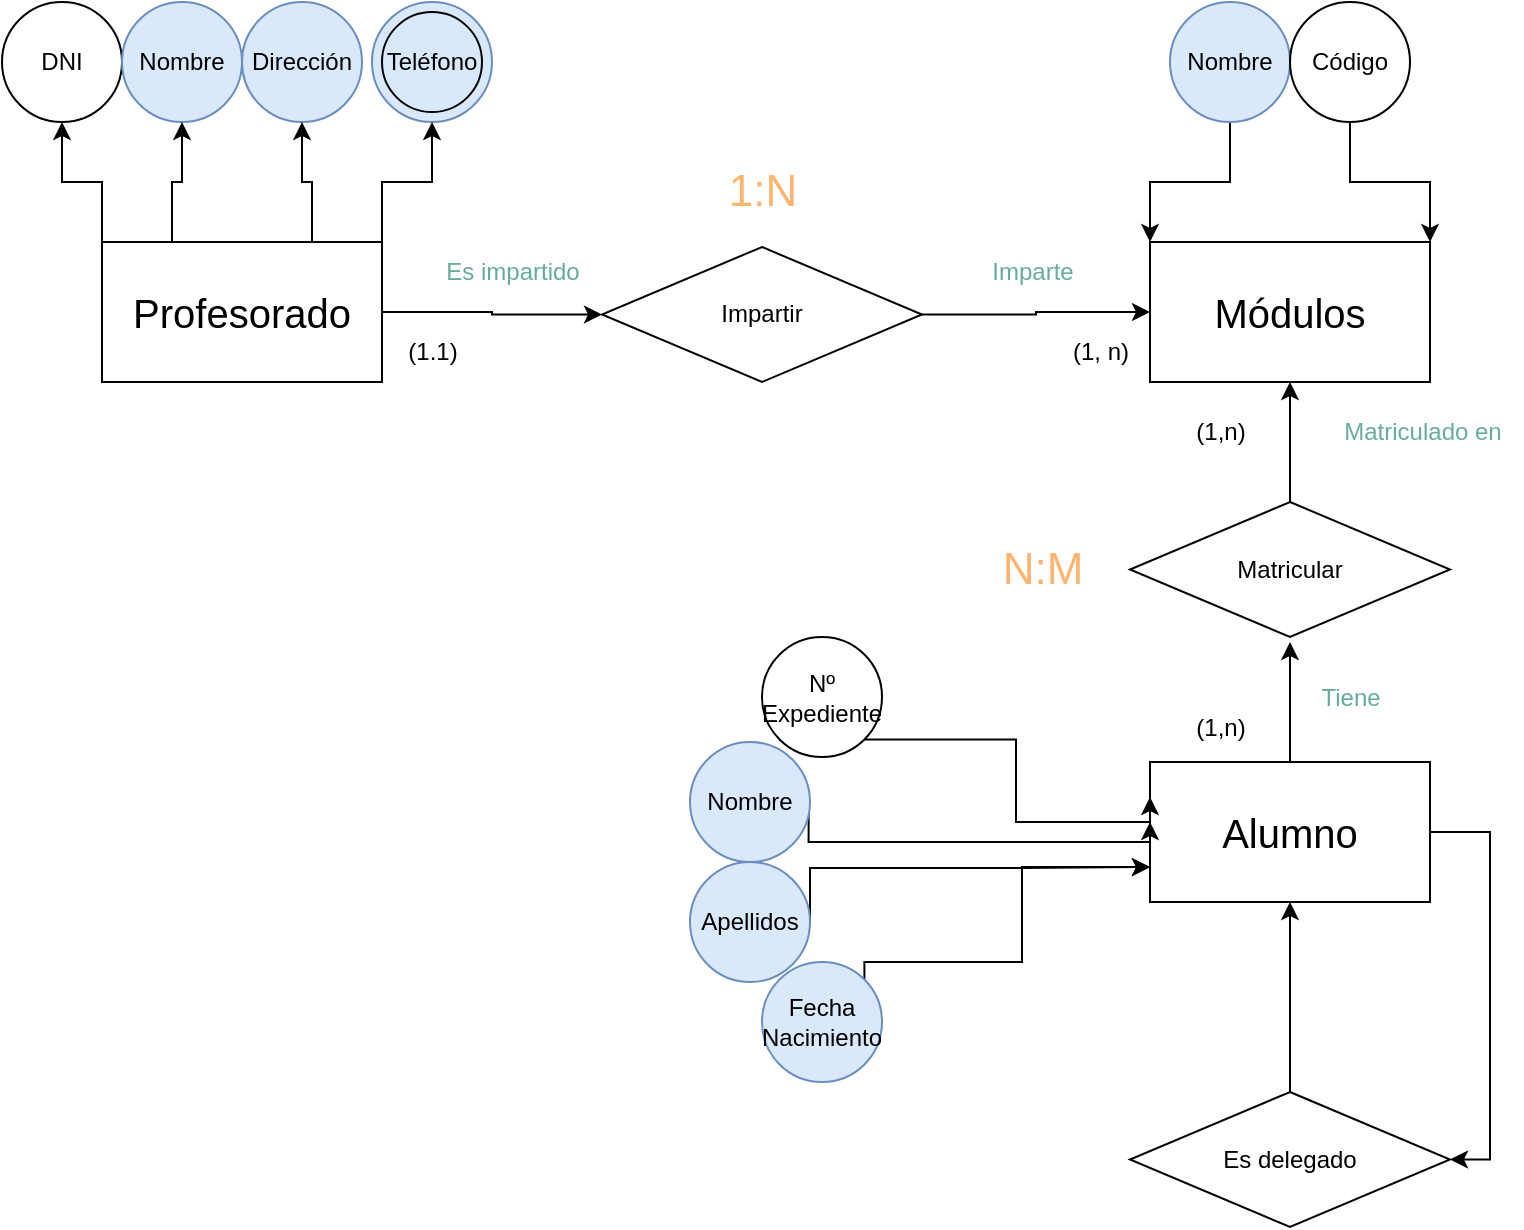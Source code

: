 <mxfile version="24.9.1">
  <diagram name="Página-1" id="SaOmk4jtE7JqLnAJ7gEJ">
    <mxGraphModel grid="1" page="1" gridSize="10" guides="1" tooltips="1" connect="1" arrows="1" fold="1" pageScale="1" pageWidth="827" pageHeight="1169" math="0" shadow="0">
      <root>
        <mxCell id="0" />
        <mxCell id="1" parent="0" />
        <mxCell id="Bj671aKj4cuTk_ouJR8m-1" value="DNI" style="ellipse;whiteSpace=wrap;html=1;aspect=fixed;" vertex="1" parent="1">
          <mxGeometry x="40" y="40" width="60" height="60" as="geometry" />
        </mxCell>
        <mxCell id="Bj671aKj4cuTk_ouJR8m-2" value="Nombre" style="ellipse;whiteSpace=wrap;html=1;aspect=fixed;fillColor=#dae8fc;strokeColor=#6c8ebf;" vertex="1" parent="1">
          <mxGeometry x="100" y="40" width="60" height="60" as="geometry" />
        </mxCell>
        <mxCell id="Bj671aKj4cuTk_ouJR8m-3" value="Dirección" style="ellipse;whiteSpace=wrap;html=1;aspect=fixed;fillColor=#dae8fc;strokeColor=#6c8ebf;" vertex="1" parent="1">
          <mxGeometry x="160" y="40" width="60" height="60" as="geometry" />
        </mxCell>
        <mxCell id="Bj671aKj4cuTk_ouJR8m-4" value="Teléfono" style="ellipse;whiteSpace=wrap;html=1;aspect=fixed;fillColor=#dae8fc;strokeColor=#6c8ebf;" vertex="1" parent="1">
          <mxGeometry x="225" y="40" width="60" height="60" as="geometry" />
        </mxCell>
        <mxCell id="Bj671aKj4cuTk_ouJR8m-6" style="edgeStyle=orthogonalEdgeStyle;rounded=0;orthogonalLoop=1;jettySize=auto;html=1;exitX=0;exitY=0;exitDx=0;exitDy=0;entryX=0.5;entryY=1;entryDx=0;entryDy=0;" edge="1" parent="1" source="Bj671aKj4cuTk_ouJR8m-5" target="Bj671aKj4cuTk_ouJR8m-1">
          <mxGeometry relative="1" as="geometry">
            <mxPoint x="70" y="110" as="targetPoint" />
          </mxGeometry>
        </mxCell>
        <mxCell id="Bj671aKj4cuTk_ouJR8m-9" style="edgeStyle=orthogonalEdgeStyle;rounded=0;orthogonalLoop=1;jettySize=auto;html=1;exitX=0.25;exitY=0;exitDx=0;exitDy=0;entryX=0.5;entryY=1;entryDx=0;entryDy=0;" edge="1" parent="1" source="Bj671aKj4cuTk_ouJR8m-5" target="Bj671aKj4cuTk_ouJR8m-2">
          <mxGeometry relative="1" as="geometry" />
        </mxCell>
        <mxCell id="Bj671aKj4cuTk_ouJR8m-10" style="edgeStyle=orthogonalEdgeStyle;rounded=0;orthogonalLoop=1;jettySize=auto;html=1;exitX=0.75;exitY=0;exitDx=0;exitDy=0;entryX=0.5;entryY=1;entryDx=0;entryDy=0;" edge="1" parent="1" source="Bj671aKj4cuTk_ouJR8m-5" target="Bj671aKj4cuTk_ouJR8m-3">
          <mxGeometry relative="1" as="geometry" />
        </mxCell>
        <mxCell id="Bj671aKj4cuTk_ouJR8m-11" style="edgeStyle=orthogonalEdgeStyle;rounded=0;orthogonalLoop=1;jettySize=auto;html=1;exitX=1;exitY=0;exitDx=0;exitDy=0;entryX=0.5;entryY=1;entryDx=0;entryDy=0;" edge="1" parent="1" source="Bj671aKj4cuTk_ouJR8m-5" target="Bj671aKj4cuTk_ouJR8m-4">
          <mxGeometry relative="1" as="geometry">
            <mxPoint x="250" y="110" as="targetPoint" />
          </mxGeometry>
        </mxCell>
        <mxCell id="Bj671aKj4cuTk_ouJR8m-13" style="edgeStyle=orthogonalEdgeStyle;rounded=0;orthogonalLoop=1;jettySize=auto;html=1;exitX=1;exitY=0.5;exitDx=0;exitDy=0;entryX=0;entryY=0.5;entryDx=0;entryDy=0;" edge="1" parent="1" source="Bj671aKj4cuTk_ouJR8m-5" target="Bj671aKj4cuTk_ouJR8m-12">
          <mxGeometry relative="1" as="geometry" />
        </mxCell>
        <mxCell id="Bj671aKj4cuTk_ouJR8m-5" value="&lt;font style=&quot;font-size: 20px;&quot;&gt;Profesorado&lt;/font&gt;" style="rounded=0;whiteSpace=wrap;html=1;" vertex="1" parent="1">
          <mxGeometry x="90" y="160" width="140" height="70" as="geometry" />
        </mxCell>
        <mxCell id="Bj671aKj4cuTk_ouJR8m-17" style="edgeStyle=orthogonalEdgeStyle;rounded=0;orthogonalLoop=1;jettySize=auto;html=1;exitX=1;exitY=0.5;exitDx=0;exitDy=0;entryX=0;entryY=0.5;entryDx=0;entryDy=0;" edge="1" parent="1" source="Bj671aKj4cuTk_ouJR8m-12" target="Bj671aKj4cuTk_ouJR8m-15">
          <mxGeometry relative="1" as="geometry" />
        </mxCell>
        <mxCell id="Bj671aKj4cuTk_ouJR8m-12" value="Impartir" style="rhombus;whiteSpace=wrap;html=1;" vertex="1" parent="1">
          <mxGeometry x="340" y="162.5" width="160" height="67.5" as="geometry" />
        </mxCell>
        <mxCell id="Bj671aKj4cuTk_ouJR8m-15" value="&lt;font style=&quot;font-size: 20px;&quot;&gt;Módulos&lt;/font&gt;" style="rounded=0;whiteSpace=wrap;html=1;" vertex="1" parent="1">
          <mxGeometry x="614" y="160" width="140" height="70" as="geometry" />
        </mxCell>
        <mxCell id="Bj671aKj4cuTk_ouJR8m-20" style="edgeStyle=orthogonalEdgeStyle;rounded=0;orthogonalLoop=1;jettySize=auto;html=1;exitX=0.5;exitY=1;exitDx=0;exitDy=0;entryX=0;entryY=0;entryDx=0;entryDy=0;" edge="1" parent="1" source="Bj671aKj4cuTk_ouJR8m-18" target="Bj671aKj4cuTk_ouJR8m-15">
          <mxGeometry relative="1" as="geometry" />
        </mxCell>
        <mxCell id="Bj671aKj4cuTk_ouJR8m-18" value="Nombre" style="ellipse;whiteSpace=wrap;html=1;aspect=fixed;fillColor=#dae8fc;strokeColor=#6c8ebf;" vertex="1" parent="1">
          <mxGeometry x="624" y="40" width="60" height="60" as="geometry" />
        </mxCell>
        <mxCell id="Bj671aKj4cuTk_ouJR8m-21" style="edgeStyle=orthogonalEdgeStyle;rounded=0;orthogonalLoop=1;jettySize=auto;html=1;exitX=0.5;exitY=1;exitDx=0;exitDy=0;entryX=1;entryY=0;entryDx=0;entryDy=0;" edge="1" parent="1" source="Bj671aKj4cuTk_ouJR8m-19" target="Bj671aKj4cuTk_ouJR8m-15">
          <mxGeometry relative="1" as="geometry" />
        </mxCell>
        <mxCell id="Bj671aKj4cuTk_ouJR8m-19" value="Código" style="ellipse;whiteSpace=wrap;html=1;aspect=fixed;" vertex="1" parent="1">
          <mxGeometry x="684" y="40" width="60" height="60" as="geometry" />
        </mxCell>
        <mxCell id="FVxKs1uN9uYGt-yJabyi-3" style="edgeStyle=orthogonalEdgeStyle;rounded=0;orthogonalLoop=1;jettySize=auto;html=1;exitX=0.5;exitY=0;exitDx=0;exitDy=0;entryX=0.5;entryY=1;entryDx=0;entryDy=0;" edge="1" parent="1" source="Bj671aKj4cuTk_ouJR8m-22" target="Bj671aKj4cuTk_ouJR8m-15">
          <mxGeometry relative="1" as="geometry">
            <mxPoint x="684" y="240" as="targetPoint" />
          </mxGeometry>
        </mxCell>
        <mxCell id="Bj671aKj4cuTk_ouJR8m-22" value="Matricular" style="rhombus;whiteSpace=wrap;html=1;" vertex="1" parent="1">
          <mxGeometry x="604" y="290" width="160" height="67.5" as="geometry" />
        </mxCell>
        <mxCell id="FVxKs1uN9uYGt-yJabyi-4" style="edgeStyle=orthogonalEdgeStyle;rounded=0;orthogonalLoop=1;jettySize=auto;html=1;exitX=0.5;exitY=0;exitDx=0;exitDy=0;" edge="1" parent="1" source="FVxKs1uN9uYGt-yJabyi-1">
          <mxGeometry relative="1" as="geometry">
            <mxPoint x="684" y="360" as="targetPoint" />
          </mxGeometry>
        </mxCell>
        <mxCell id="eZO-MektQqosMdwT9PB5-25" style="edgeStyle=orthogonalEdgeStyle;rounded=0;orthogonalLoop=1;jettySize=auto;html=1;exitX=1;exitY=0.5;exitDx=0;exitDy=0;entryX=1;entryY=0.5;entryDx=0;entryDy=0;" edge="1" parent="1" source="FVxKs1uN9uYGt-yJabyi-1" target="eZO-MektQqosMdwT9PB5-17">
          <mxGeometry relative="1" as="geometry" />
        </mxCell>
        <mxCell id="FVxKs1uN9uYGt-yJabyi-1" value="&lt;font style=&quot;font-size: 20px;&quot;&gt;Alumno&lt;/font&gt;" style="rounded=0;whiteSpace=wrap;html=1;" vertex="1" parent="1">
          <mxGeometry x="614" y="420" width="140" height="70" as="geometry" />
        </mxCell>
        <mxCell id="eZO-MektQqosMdwT9PB5-1" value="Teléfono" style="ellipse;whiteSpace=wrap;html=1;aspect=fixed;fillColor=#dae8fc;strokeColor=#030405;" vertex="1" parent="1">
          <mxGeometry x="230" y="45" width="50" height="50" as="geometry" />
        </mxCell>
        <mxCell id="eZO-MektQqosMdwT9PB5-2" value="Es impartido" style="text;html=1;align=center;verticalAlign=middle;resizable=0;points=[];autosize=1;strokeColor=none;fillColor=none;fontColor=#67AB9F;" vertex="1" parent="1">
          <mxGeometry x="250" y="160" width="90" height="30" as="geometry" />
        </mxCell>
        <mxCell id="eZO-MektQqosMdwT9PB5-3" value="Imparte" style="text;html=1;align=center;verticalAlign=middle;resizable=0;points=[];autosize=1;strokeColor=none;fillColor=none;fontColor=#67AB9F;" vertex="1" parent="1">
          <mxGeometry x="520" y="160" width="70" height="30" as="geometry" />
        </mxCell>
        <mxCell id="eZO-MektQqosMdwT9PB5-4" value="&lt;font color=&quot;#ffb570&quot;&gt;1:N&lt;/font&gt;" style="text;html=1;align=center;verticalAlign=middle;resizable=0;points=[];autosize=1;strokeColor=none;fillColor=none;fontSize=22;" vertex="1" parent="1">
          <mxGeometry x="390" y="115" width="60" height="40" as="geometry" />
        </mxCell>
        <mxCell id="eZO-MektQqosMdwT9PB5-5" value="(1.1)" style="text;html=1;align=center;verticalAlign=middle;resizable=0;points=[];autosize=1;strokeColor=none;fillColor=none;" vertex="1" parent="1">
          <mxGeometry x="230" y="200" width="50" height="30" as="geometry" />
        </mxCell>
        <mxCell id="eZO-MektQqosMdwT9PB5-8" value="(1, n)" style="text;html=1;align=center;verticalAlign=middle;resizable=0;points=[];autosize=1;strokeColor=none;fillColor=none;" vertex="1" parent="1">
          <mxGeometry x="564" y="200" width="50" height="30" as="geometry" />
        </mxCell>
        <mxCell id="eZO-MektQqosMdwT9PB5-9" value="Matriculado en" style="text;html=1;align=center;verticalAlign=middle;resizable=0;points=[];autosize=1;strokeColor=none;fillColor=none;fontColor=#67AB9F;" vertex="1" parent="1">
          <mxGeometry x="700" y="240" width="100" height="30" as="geometry" />
        </mxCell>
        <mxCell id="eZO-MektQqosMdwT9PB5-10" value="(1,n)" style="text;html=1;align=center;verticalAlign=middle;resizable=0;points=[];autosize=1;strokeColor=none;fillColor=none;" vertex="1" parent="1">
          <mxGeometry x="624" y="240" width="50" height="30" as="geometry" />
        </mxCell>
        <mxCell id="eZO-MektQqosMdwT9PB5-11" value="&lt;font color=&quot;#ffb570&quot; style=&quot;font-size: 22px;&quot;&gt;N:M&lt;/font&gt;" style="text;html=1;align=center;verticalAlign=middle;resizable=0;points=[];autosize=1;strokeColor=none;fillColor=none;" vertex="1" parent="1">
          <mxGeometry x="530" y="303.75" width="60" height="40" as="geometry" />
        </mxCell>
        <mxCell id="eZO-MektQqosMdwT9PB5-21" style="edgeStyle=orthogonalEdgeStyle;rounded=0;orthogonalLoop=1;jettySize=auto;html=1;exitX=0.989;exitY=0.422;exitDx=0;exitDy=0;exitPerimeter=0;" edge="1" parent="1" source="eZO-MektQqosMdwT9PB5-12">
          <mxGeometry relative="1" as="geometry">
            <mxPoint x="614" y="450" as="targetPoint" />
            <mxPoint x="448.0" y="450" as="sourcePoint" />
            <Array as="points">
              <mxPoint x="443" y="460" />
              <mxPoint x="614" y="460" />
            </Array>
          </mxGeometry>
        </mxCell>
        <mxCell id="eZO-MektQqosMdwT9PB5-12" value="Nombre" style="ellipse;whiteSpace=wrap;html=1;aspect=fixed;fillColor=#dae8fc;strokeColor=#6c8ebf;" vertex="1" parent="1">
          <mxGeometry x="384" y="410" width="60" height="60" as="geometry" />
        </mxCell>
        <mxCell id="eZO-MektQqosMdwT9PB5-20" style="edgeStyle=orthogonalEdgeStyle;rounded=0;orthogonalLoop=1;jettySize=auto;html=1;exitX=1;exitY=1;exitDx=0;exitDy=0;entryX=0;entryY=0.25;entryDx=0;entryDy=0;" edge="1" parent="1" source="eZO-MektQqosMdwT9PB5-13" target="FVxKs1uN9uYGt-yJabyi-1">
          <mxGeometry relative="1" as="geometry">
            <Array as="points">
              <mxPoint x="547" y="409" />
              <mxPoint x="547" y="450" />
              <mxPoint x="614" y="450" />
            </Array>
          </mxGeometry>
        </mxCell>
        <mxCell id="eZO-MektQqosMdwT9PB5-13" value="Nº Expediente" style="ellipse;whiteSpace=wrap;html=1;aspect=fixed;" vertex="1" parent="1">
          <mxGeometry x="420" y="357.5" width="60" height="60" as="geometry" />
        </mxCell>
        <mxCell id="eZO-MektQqosMdwT9PB5-22" style="edgeStyle=orthogonalEdgeStyle;rounded=0;orthogonalLoop=1;jettySize=auto;html=1;exitX=1;exitY=0.5;exitDx=0;exitDy=0;entryX=0;entryY=0.75;entryDx=0;entryDy=0;" edge="1" parent="1" source="eZO-MektQqosMdwT9PB5-14" target="FVxKs1uN9uYGt-yJabyi-1">
          <mxGeometry relative="1" as="geometry">
            <Array as="points">
              <mxPoint x="444" y="473" />
              <mxPoint x="550" y="473" />
            </Array>
          </mxGeometry>
        </mxCell>
        <mxCell id="eZO-MektQqosMdwT9PB5-14" value="Apellidos" style="ellipse;whiteSpace=wrap;html=1;aspect=fixed;fillColor=#dae8fc;strokeColor=#6c8ebf;" vertex="1" parent="1">
          <mxGeometry x="384" y="470" width="60" height="60" as="geometry" />
        </mxCell>
        <mxCell id="eZO-MektQqosMdwT9PB5-23" style="edgeStyle=orthogonalEdgeStyle;rounded=0;orthogonalLoop=1;jettySize=auto;html=1;entryX=0;entryY=0.75;entryDx=0;entryDy=0;exitX=1;exitY=0;exitDx=0;exitDy=0;" edge="1" parent="1" source="eZO-MektQqosMdwT9PB5-15" target="FVxKs1uN9uYGt-yJabyi-1">
          <mxGeometry relative="1" as="geometry">
            <Array as="points">
              <mxPoint x="471" y="520" />
              <mxPoint x="550" y="520" />
              <mxPoint x="550" y="473" />
            </Array>
          </mxGeometry>
        </mxCell>
        <mxCell id="eZO-MektQqosMdwT9PB5-15" value="Fecha Nacimiento" style="ellipse;whiteSpace=wrap;html=1;aspect=fixed;fillColor=#dae8fc;strokeColor=#6c8ebf;" vertex="1" parent="1">
          <mxGeometry x="420" y="520" width="60" height="60" as="geometry" />
        </mxCell>
        <mxCell id="eZO-MektQqosMdwT9PB5-24" style="edgeStyle=orthogonalEdgeStyle;rounded=0;orthogonalLoop=1;jettySize=auto;html=1;exitX=0.5;exitY=0;exitDx=0;exitDy=0;entryX=0.5;entryY=1;entryDx=0;entryDy=0;" edge="1" parent="1" source="eZO-MektQqosMdwT9PB5-17" target="FVxKs1uN9uYGt-yJabyi-1">
          <mxGeometry relative="1" as="geometry" />
        </mxCell>
        <mxCell id="eZO-MektQqosMdwT9PB5-17" value="Es delegado" style="rhombus;whiteSpace=wrap;html=1;" vertex="1" parent="1">
          <mxGeometry x="604" y="585" width="160" height="67.5" as="geometry" />
        </mxCell>
        <mxCell id="eZO-MektQqosMdwT9PB5-26" value="(1,n)" style="text;html=1;align=center;verticalAlign=middle;resizable=0;points=[];autosize=1;strokeColor=none;fillColor=none;" vertex="1" parent="1">
          <mxGeometry x="624" y="387.5" width="50" height="30" as="geometry" />
        </mxCell>
        <mxCell id="eZO-MektQqosMdwT9PB5-27" value="&lt;font color=&quot;#67ab9f&quot;&gt;Tiene&lt;/font&gt;" style="text;html=1;align=center;verticalAlign=middle;resizable=0;points=[];autosize=1;strokeColor=none;fillColor=none;" vertex="1" parent="1">
          <mxGeometry x="689" y="372.5" width="50" height="30" as="geometry" />
        </mxCell>
      </root>
    </mxGraphModel>
  </diagram>
</mxfile>
